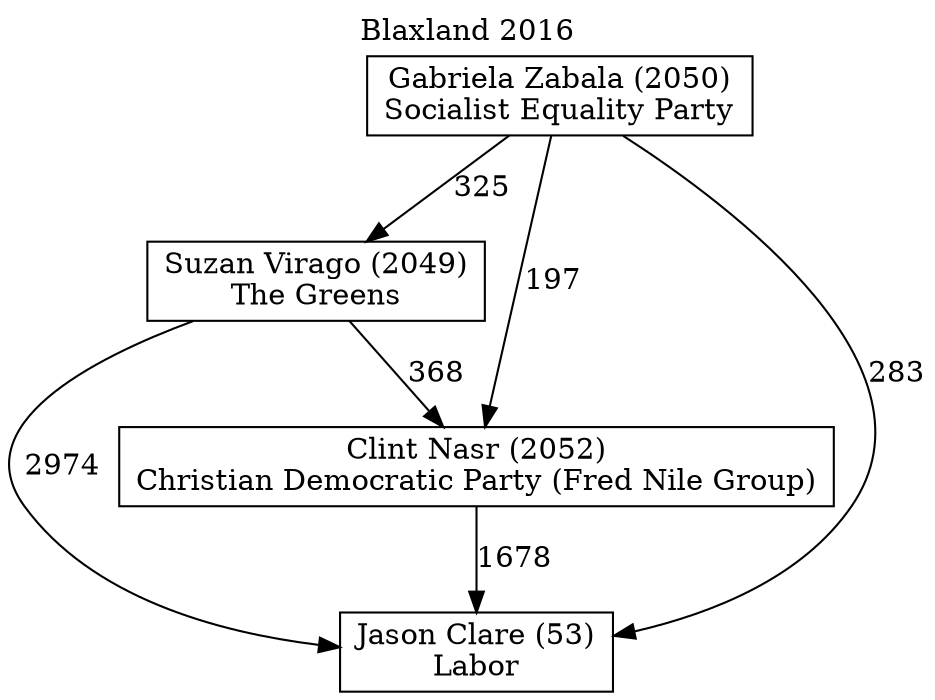 // House preference flow
digraph "Jason Clare (53)_Blaxland_2016" {
	graph [label="Blaxland 2016" labelloc=t mclimit=10]
	node [shape=box]
	"Gabriela Zabala (2050)" [label="Gabriela Zabala (2050)
Socialist Equality Party"]
	"Suzan Virago (2049)" [label="Suzan Virago (2049)
The Greens"]
	"Clint Nasr (2052)" [label="Clint Nasr (2052)
Christian Democratic Party (Fred Nile Group)"]
	"Jason Clare (53)" [label="Jason Clare (53)
Labor"]
	"Suzan Virago (2049)" -> "Jason Clare (53)" [label=2974]
	"Gabriela Zabala (2050)" -> "Suzan Virago (2049)" [label=325]
	"Gabriela Zabala (2050)" -> "Jason Clare (53)" [label=283]
	"Gabriela Zabala (2050)" -> "Clint Nasr (2052)" [label=197]
	"Clint Nasr (2052)" -> "Jason Clare (53)" [label=1678]
	"Suzan Virago (2049)" -> "Clint Nasr (2052)" [label=368]
}

